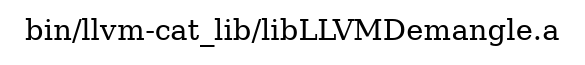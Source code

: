 digraph "bin/llvm-cat_lib/libLLVMDemangle.a" {
	label="bin/llvm-cat_lib/libLLVMDemangle.a";
	rankdir=LR;

}
